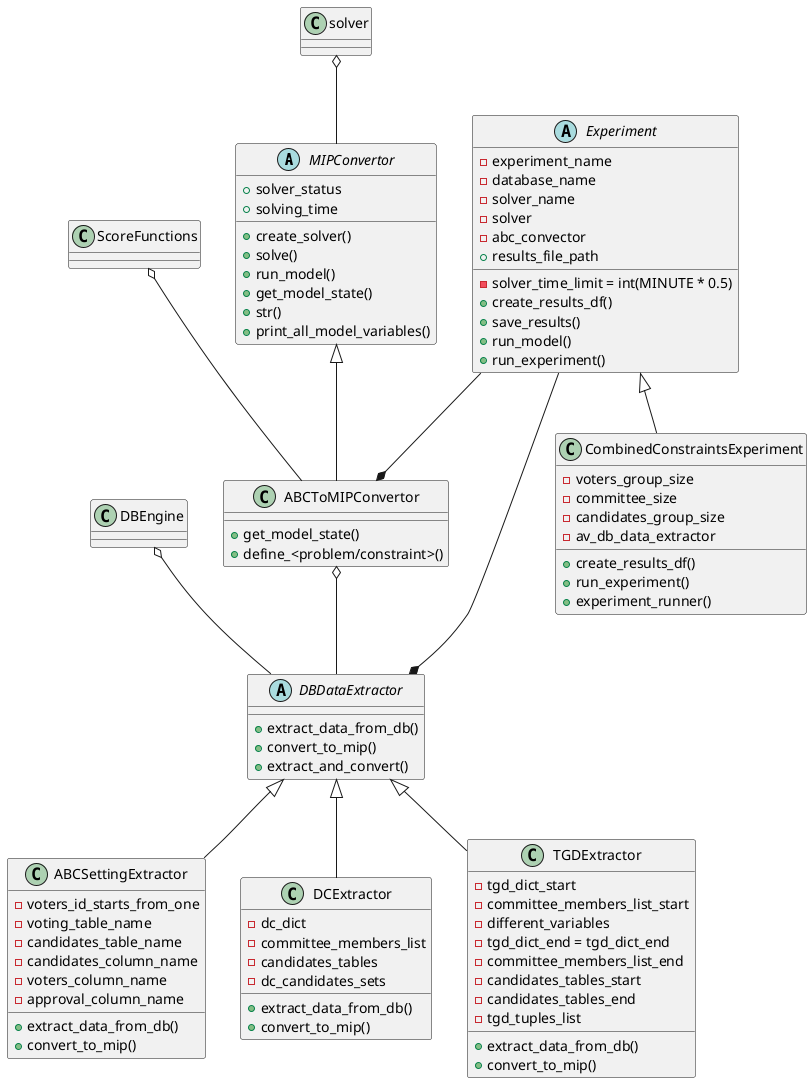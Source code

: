 @startuml

abstract class MIPConvertor {
    +solver_status
    +solving_time

    +create_solver()
    +solve()
    +run_model()
    +get_model_state()
    +str()
    +print_all_model_variables()
}
solver o-- MIPConvertor

class ABCToMIPConvertor{
   +get_model_state()
   +define_<problem/constraint>()
}
MIPConvertor <|-- ABCToMIPConvertor
ScoreFunctions o-- ABCToMIPConvertor

abstract class DBDataExtractor{
    +extract_data_from_db()
    +convert_to_mip()
    +extract_and_convert()
}
ABCToMIPConvertor o-- DBDataExtractor
DBEngine o-- DBDataExtractor

class ABCSettingExtractor{
    -voters_id_starts_from_one
    -voting_table_name
    -candidates_table_name
    -candidates_column_name
    -voters_column_name
    -approval_column_name

    +extract_data_from_db()
    +convert_to_mip()
}
DBDataExtractor <|-- ABCSettingExtractor

class DCExtractor{
    -dc_dict
    -committee_members_list
    -candidates_tables
    -dc_candidates_sets

    +extract_data_from_db()
    +convert_to_mip()
}
DBDataExtractor <|-- DCExtractor

class TGDExtractor{
    -tgd_dict_start
    -committee_members_list_start
    -different_variables
    -tgd_dict_end = tgd_dict_end
    -committee_members_list_end
    -candidates_tables_start
    -candidates_tables_end
    -tgd_tuples_list

    +extract_data_from_db()
    +convert_to_mip()
}
DBDataExtractor <|-- TGDExtractor

abstract class Experiment{
    -experiment_name
    -database_name
    -solver_time_limit = int(MINUTE * 0.5)
    -solver_name
    -solver
    -abc_convector
    +results_file_path

    +create_results_df()
    +save_results()
    +run_model()
    +run_experiment()
}
Experiment --* ABCToMIPConvertor
Experiment --* DBDataExtractor

class CombinedConstraintsExperiment{
    -voters_group_size
    -committee_size
    -candidates_group_size
    -av_db_data_extractor
    +create_results_df()
    +run_experiment()
    +experiment_runner()
}
Experiment <|-- CombinedConstraintsExperiment

@enduml